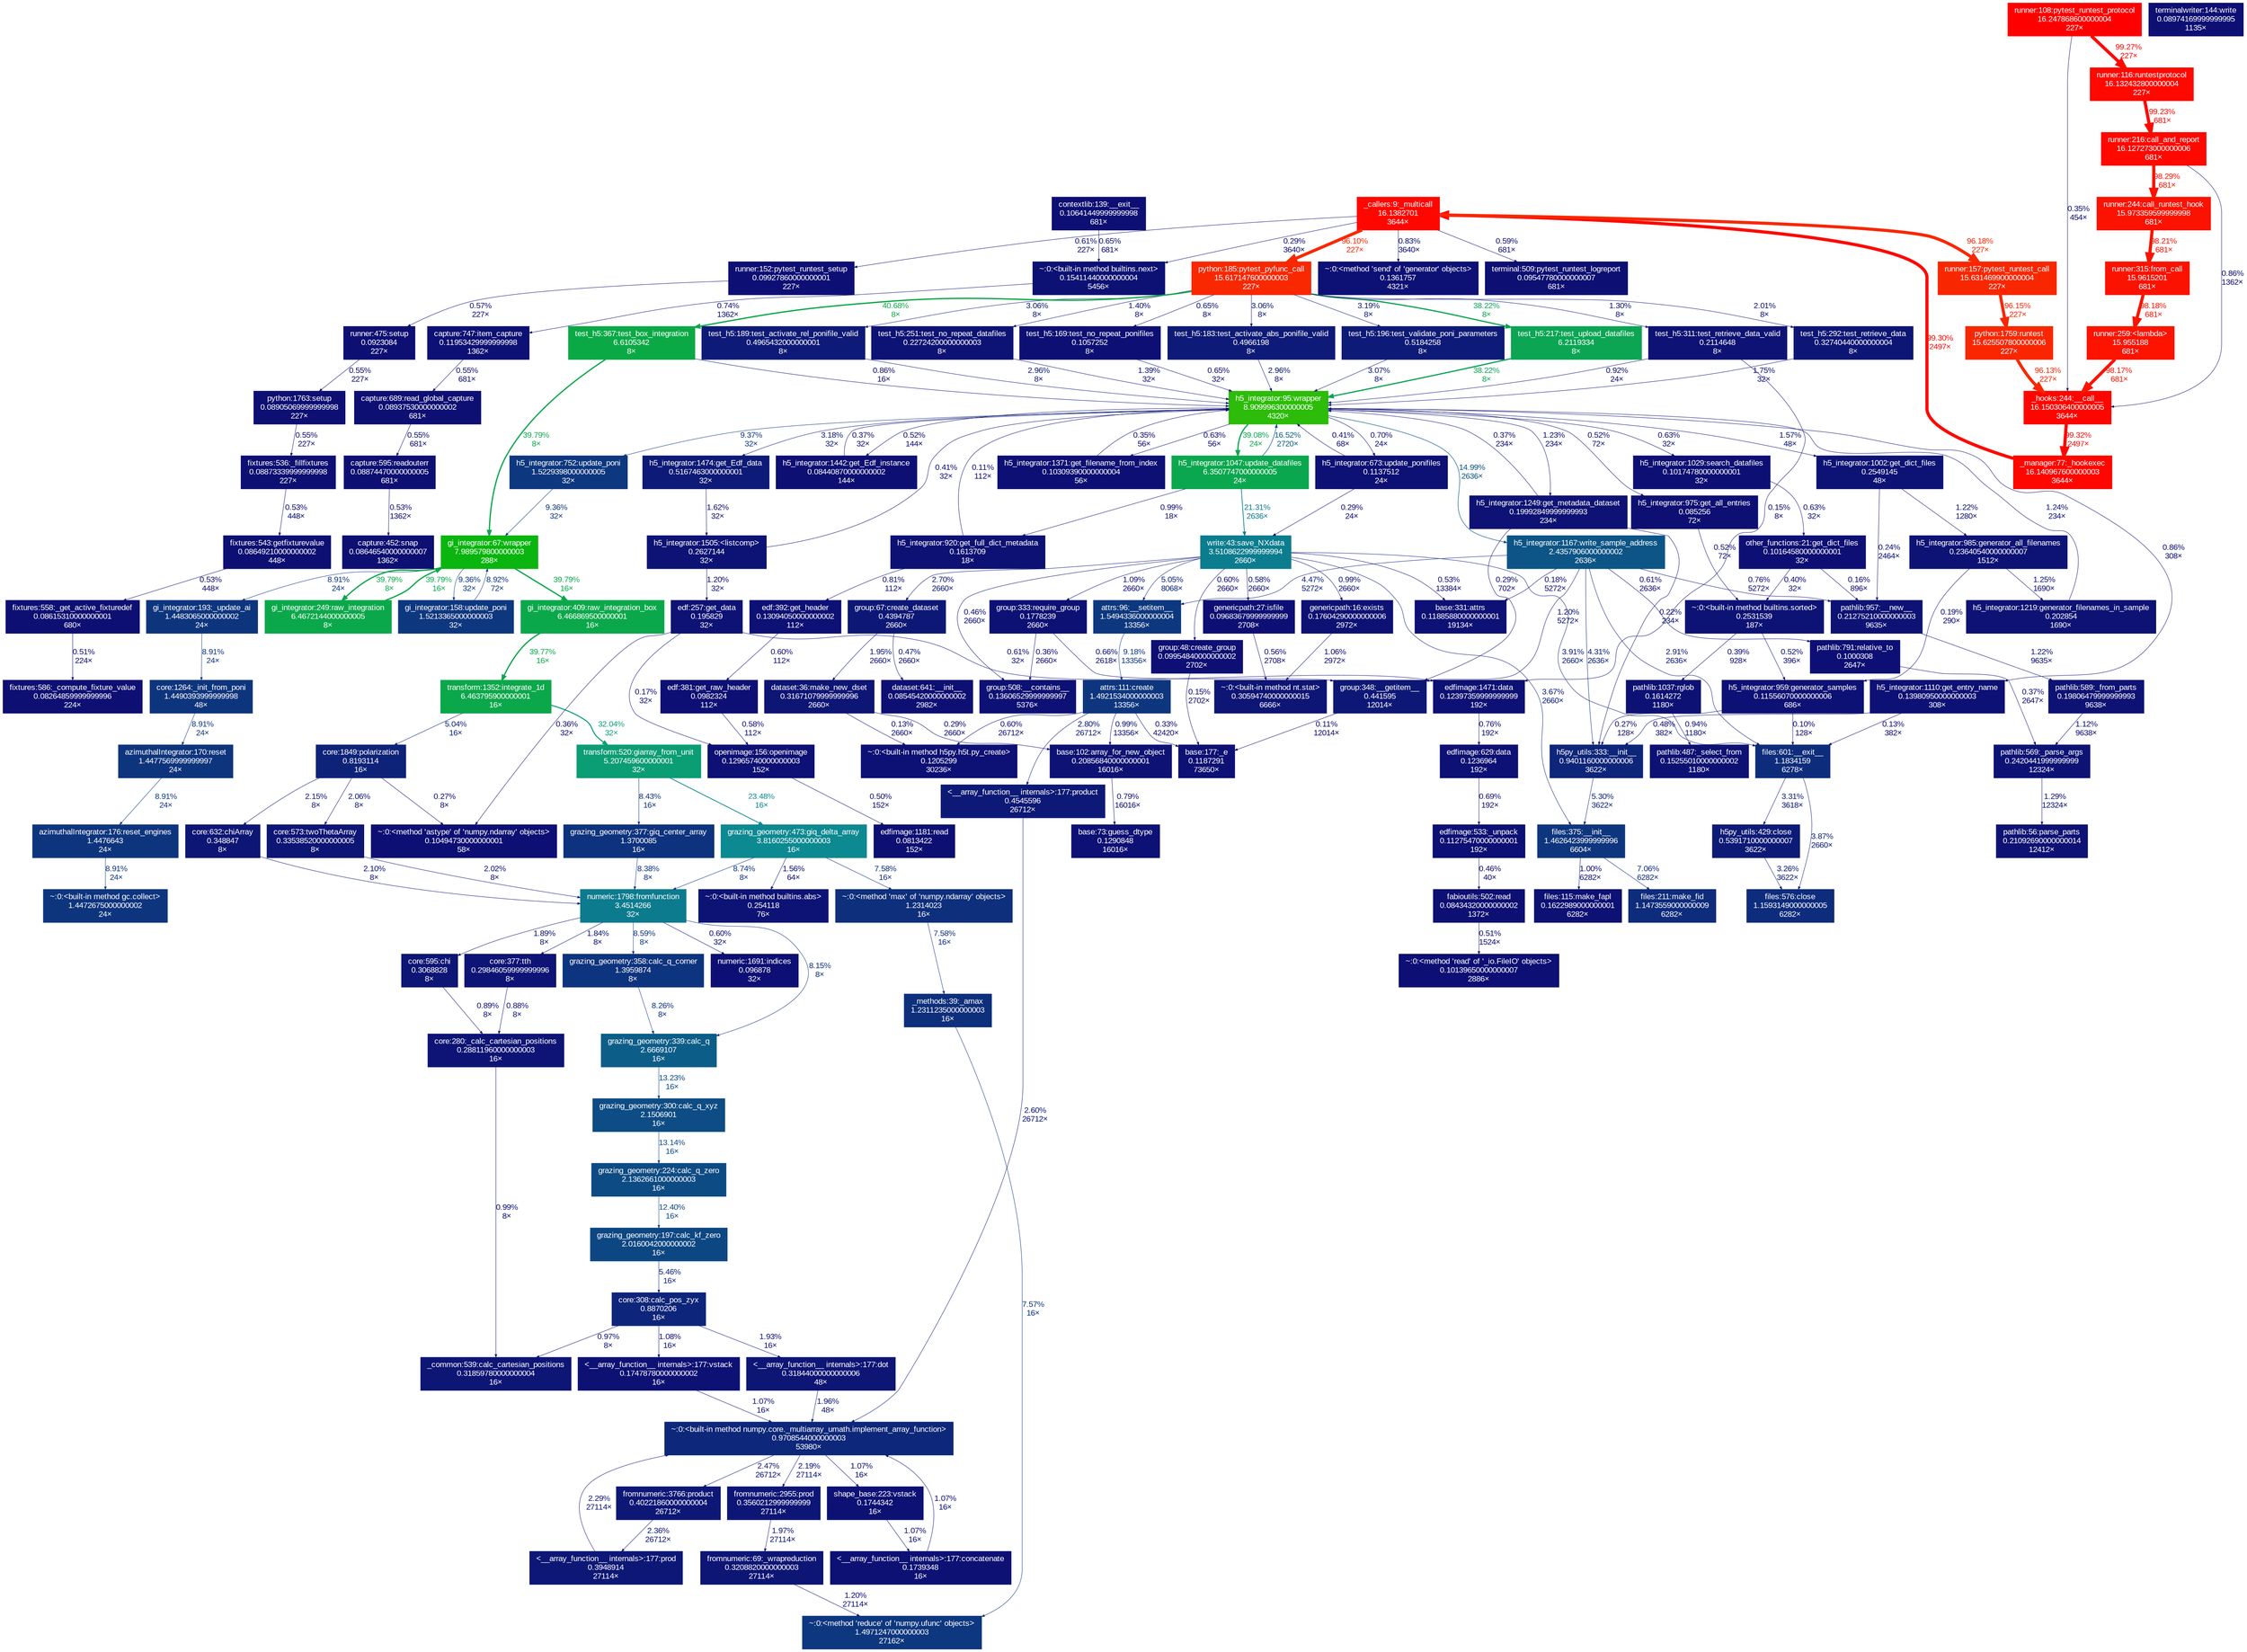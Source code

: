 digraph {
	graph [fontname=Arial, nodesep=0.125, ranksep=0.25];
	node [fontcolor=white, fontname=Arial, height=0, shape=box, style=filled, width=0];
	edge [fontname=Arial];
	66 [color="#0d0f74", fontcolor="#ffffff", fontsize="10.00", label="contextlib:139:__exit__\n0.10641449999999998\n681×", tooltip="C:\\ProgramData\\Anaconda3\\envs\\edgar\\lib\\contextlib.py"];
	66 -> 357 [arrowsize="0.35", color="#0d0f74", fontcolor="#0d0f74", fontsize="10.00", label="0.65%\n681×", labeldistance="0.50", penwidth="0.50"];
	67 [color="#0d1274", fontcolor="#ffffff", fontsize="10.00", label="pathlib:56:parse_parts\n0.21092690000000014\n12412×", tooltip="C:\\ProgramData\\Anaconda3\\envs\\edgar\\lib\\pathlib.py"];
	68 [color="#0d1375", fontcolor="#ffffff", fontsize="10.00", label="pathlib:569:_parse_args\n0.2420441999999999\n12324×", tooltip="C:\\ProgramData\\Anaconda3\\envs\\edgar\\lib\\pathlib.py"];
	68 -> 67 [arrowsize="0.35", color="#0d1274", fontcolor="#0d1274", fontsize="10.00", label="1.29%\n12324×", labeldistance="0.50", penwidth="0.50"];
	69 [color="#0d1174", fontcolor="#ffffff", fontsize="10.00", label="pathlib:1037:rglob\n0.1614272\n1180×", tooltip="C:\\ProgramData\\Anaconda3\\envs\\edgar\\lib\\pathlib.py"];
	69 -> 114 [arrowsize="0.35", color="#0d1174", fontcolor="#0d1174", fontsize="10.00", label="0.94%\n1180×", labeldistance="0.50", penwidth="0.50"];
	76 [color="#0d0f74", fontcolor="#ffffff", fontsize="10.00", label="pathlib:791:relative_to\n0.1000308\n2647×", tooltip="C:\\ProgramData\\Anaconda3\\envs\\edgar\\lib\\pathlib.py"];
	76 -> 68 [arrowsize="0.35", color="#0d0e73", fontcolor="#0d0e73", fontsize="10.00", label="0.37%\n2647×", labeldistance="0.50", penwidth="0.50"];
	80 [color="#ff0000", fontcolor="#ffffff", fontsize="10.00", label="runner:108:pytest_runtest_protocol\n16.247868600000004\n227×", tooltip="C:\\ProgramData\\Anaconda3\\envs\\edgar\\lib\\site-packages\\_pytest\\runner.py"];
	80 -> 229 [arrowsize="0.35", color="#0d0e73", fontcolor="#0d0e73", fontsize="10.00", label="0.35%\n454×", labeldistance="0.50", penwidth="0.50"];
	80 -> 276 [arrowsize="1.00", color="#fe0800", fontcolor="#fe0800", fontsize="10.00", label="99.27%\n227×", labeldistance="3.97", penwidth="3.97"];
	86 [color="#0d1274", fontcolor="#ffffff", fontsize="10.00", label="pathlib:589:_from_parts\n0.19806479999999993\n9638×", tooltip="C:\\ProgramData\\Anaconda3\\envs\\edgar\\lib\\pathlib.py"];
	86 -> 68 [arrowsize="0.35", color="#0d1174", fontcolor="#0d1174", fontsize="10.00", label="1.12%\n9638×", labeldistance="0.50", penwidth="0.50"];
	87 [color="#0d1274", fontcolor="#ffffff", fontsize="10.00", label="pathlib:957:__new__\n0.21275210000000003\n9635×", tooltip="C:\\ProgramData\\Anaconda3\\envs\\edgar\\lib\\pathlib.py"];
	87 -> 86 [arrowsize="0.35", color="#0d1274", fontcolor="#0d1274", fontsize="10.00", label="1.22%\n9635×", labeldistance="0.50", penwidth="0.50"];
	101 [color="#0d1575", fontcolor="#ffffff", fontsize="10.00", label="~:0:<built-in method nt.stat>\n0.30594740000000015\n6666×", tooltip="~"];
	114 [color="#0d1174", fontcolor="#ffffff", fontsize="10.00", label="pathlib:487:_select_from\n0.15255010000000002\n1180×", tooltip="C:\\ProgramData\\Anaconda3\\envs\\edgar\\lib\\pathlib.py"];
	121 [color="#0d1174", fontcolor="#ffffff", fontsize="10.00", label="h5_integrator:920:get_full_dict_metadata\n0.1613709\n18×", tooltip="C:\\Users\\edgar1993a\\Work Folders\\Documents\\Python\\pyxscat\\pyxscat\\h5_integrator.py"];
	121 -> 156 [arrowsize="0.35", color="#0d0d73", fontcolor="#0d0d73", fontsize="10.00", label="0.11%\n112×", labeldistance="0.50", penwidth="0.50"];
	121 -> 482 [arrowsize="0.35", color="#0d1074", fontcolor="#0d1074", fontsize="10.00", label="0.81%\n112×", labeldistance="0.50", penwidth="0.50"];
	124 [color="#0d1a77", fontcolor="#ffffff", fontsize="10.00", label="test_h5:189:test_activate_rel_ponifile_valid\n0.4965432000000001\n8×", tooltip="C:\\Users\\edgar1993a\\Work Folders\\Documents\\Python\\pyxscat\\pyxscat\\test\\test_h5.py"];
	124 -> 156 [arrowsize="0.35", color="#0d1977", fontcolor="#0d1977", fontsize="10.00", label="2.96%\n8×", labeldistance="0.50", penwidth="0.50"];
	125 [color="#0c5586", fontcolor="#ffffff", fontsize="10.00", label="h5_integrator:1167:write_sample_address\n2.4357906000000002\n2636×", tooltip="C:\\Users\\edgar1993a\\Work Folders\\Documents\\Python\\pyxscat\\pyxscat\\h5_integrator.py"];
	125 -> 76 [arrowsize="0.35", color="#0d0f74", fontcolor="#0d0f74", fontsize="10.00", label="0.61%\n2636×", labeldistance="0.50", penwidth="0.50"];
	125 -> 87 [arrowsize="0.35", color="#0d1074", fontcolor="#0d1074", fontsize="10.00", label="0.76%\n5272×", labeldistance="0.50", penwidth="0.50"];
	125 -> 470 [arrowsize="0.35", color="#0d1f78", fontcolor="#0d1f78", fontsize="10.00", label="4.31%\n2636×", labeldistance="0.50", penwidth="0.50"];
	125 -> 584 [arrowsize="0.35", color="#0d1274", fontcolor="#0d1274", fontsize="10.00", label="1.20%\n5272×", labeldistance="0.50", penwidth="0.50"];
	125 -> 663 [arrowsize="0.35", color="#0d0d73", fontcolor="#0d0d73", fontsize="10.00", label="0.18%\n5272×", labeldistance="0.50", penwidth="0.50"];
	125 -> 719 [arrowsize="0.35", color="#0d1976", fontcolor="#0d1976", fontsize="10.00", label="2.91%\n2636×", labeldistance="0.50", penwidth="0.50"];
	125 -> 741 [arrowsize="0.35", color="#0d2078", fontcolor="#0d2078", fontsize="10.00", label="4.47%\n5272×", labeldistance="0.50", penwidth="0.50"];
	130 [color="#0d0f74", fontcolor="#ffffff", fontsize="10.00", label="other_functions:21:get_dict_files\n0.10164580000000001\n32×", tooltip="C:\\Users\\edgar1993a\\Work Folders\\Documents\\Python\\pyxscat\\pyxscat\\other\\other_functions.py"];
	130 -> 87 [arrowsize="0.35", color="#0d0d73", fontcolor="#0d0d73", fontsize="10.00", label="0.16%\n896×", labeldistance="0.50", penwidth="0.50"];
	130 -> 856 [arrowsize="0.35", color="#0d0e73", fontcolor="#0d0e73", fontsize="10.00", label="0.40%\n32×", labeldistance="0.50", penwidth="0.50"];
	131 [color="#0d1375", fontcolor="#ffffff", fontsize="10.00", label="h5_integrator:1002:get_dict_files\n0.2549145\n48×", tooltip="C:\\Users\\edgar1993a\\Work Folders\\Documents\\Python\\pyxscat\\pyxscat\\h5_integrator.py"];
	131 -> 87 [arrowsize="0.35", color="#0d0e73", fontcolor="#0d0e73", fontsize="10.00", label="0.24%\n2464×", labeldistance="0.50", penwidth="0.50"];
	131 -> 752 [arrowsize="0.35", color="#0d1274", fontcolor="#0d1274", fontsize="10.00", label="1.22%\n1280×", labeldistance="0.50", penwidth="0.50"];
	139 [color="#0d1074", fontcolor="#ffffff", fontsize="10.00", label="h5_integrator:1110:get_entry_name\n0.13980950000000003\n308×", tooltip="C:\\Users\\edgar1993a\\Work Folders\\Documents\\Python\\pyxscat\\pyxscat\\h5_integrator.py"];
	139 -> 470 [arrowsize="0.35", color="#0d0f73", fontcolor="#0d0f73", fontsize="10.00", label="0.48%\n382×", labeldistance="0.50", penwidth="0.50"];
	139 -> 719 [arrowsize="0.35", color="#0d0d73", fontcolor="#0d0d73", fontsize="10.00", label="0.13%\n382×", labeldistance="0.50", penwidth="0.50"];
	156 [color="#2cbc09", fontcolor="#ffffff", fontsize="10.00", label="h5_integrator:95:wrapper\n8.909996300000005\n4320×", tooltip="C:\\Users\\edgar1993a\\Work Folders\\Documents\\Python\\pyxscat\\pyxscat\\h5_integrator.py"];
	156 -> 125 [arrowsize="0.39", color="#0c5586", fontcolor="#0c5586", fontsize="10.00", label="14.99%\n2636×", labeldistance="0.60", penwidth="0.60"];
	156 -> 131 [arrowsize="0.35", color="#0d1375", fontcolor="#0d1375", fontsize="10.00", label="1.57%\n48×", labeldistance="0.50", penwidth="0.50"];
	156 -> 139 [arrowsize="0.35", color="#0d1074", fontcolor="#0d1074", fontsize="10.00", label="0.86%\n308×", labeldistance="0.50", penwidth="0.50"];
	156 -> 160 [arrowsize="0.35", color="#0d1074", fontcolor="#0d1074", fontsize="10.00", label="0.70%\n24×", labeldistance="0.50", penwidth="0.50"];
	156 -> 165 [arrowsize="0.63", color="#0ba74f", fontcolor="#0ba74f", fontsize="10.00", label="39.08%\n24×", labeldistance="1.56", penwidth="1.56"];
	156 -> 166 [arrowsize="0.35", color="#0d0f73", fontcolor="#0d0f73", fontsize="10.00", label="0.52%\n144×", labeldistance="0.50", penwidth="0.50"];
	156 -> 167 [arrowsize="0.35", color="#0d1a77", fontcolor="#0d1a77", fontsize="10.00", label="3.18%\n32×", labeldistance="0.50", penwidth="0.50"];
	156 -> 602 [arrowsize="0.35", color="#0d377f", fontcolor="#0d377f", fontsize="10.00", label="9.37%\n32×", labeldistance="0.50", penwidth="0.50"];
	156 -> 610 [arrowsize="0.35", color="#0d0f74", fontcolor="#0d0f74", fontsize="10.00", label="0.63%\n56×", labeldistance="0.50", penwidth="0.50"];
	156 -> 739 [arrowsize="0.35", color="#0d1274", fontcolor="#0d1274", fontsize="10.00", label="1.23%\n234×", labeldistance="0.50", penwidth="0.50"];
	156 -> 754 [arrowsize="0.35", color="#0d0f73", fontcolor="#0d0f73", fontsize="10.00", label="0.52%\n72×", labeldistance="0.50", penwidth="0.50"];
	156 -> 1046 [arrowsize="0.35", color="#0d0f74", fontcolor="#0d0f74", fontsize="10.00", label="0.63%\n32×", labeldistance="0.50", penwidth="0.50"];
	157 [color="#0ab50f", fontcolor="#ffffff", fontsize="10.00", label="gi_integrator:67:wrapper\n7.989579800000003\n288×", tooltip="C:\\Users\\edgar1993a\\Work Folders\\Documents\\Python\\pyxscat\\pyxscat\\gi_integrator.py"];
	157 -> 164 [arrowsize="0.35", color="#0d357e", fontcolor="#0d357e", fontsize="10.00", label="8.91%\n24×", labeldistance="0.50", penwidth="0.50"];
	157 -> 168 [arrowsize="0.63", color="#0ba84b", fontcolor="#0ba84b", fontsize="10.00", label="39.79%\n16×", labeldistance="1.59", penwidth="1.59"];
	157 -> 511 [arrowsize="0.63", color="#0ba84b", fontcolor="#0ba84b", fontsize="10.00", label="39.79%\n8×", labeldistance="1.59", penwidth="1.59"];
	157 -> 776 [arrowsize="0.35", color="#0d377f", fontcolor="#0d377f", fontsize="10.00", label="9.36%\n32×", labeldistance="0.50", penwidth="0.50"];
	160 [color="#0d1074", fontcolor="#ffffff", fontsize="10.00", label="h5_integrator:673:update_ponifiles\n0.1137512\n24×", tooltip="C:\\Users\\edgar1993a\\Work Folders\\Documents\\Python\\pyxscat\\pyxscat\\h5_integrator.py"];
	160 -> 156 [arrowsize="0.35", color="#0d0e73", fontcolor="#0d0e73", fontsize="10.00", label="0.41%\n68×", labeldistance="0.50", penwidth="0.50"];
	160 -> 731 [arrowsize="0.35", color="#0d0e73", fontcolor="#0d0e73", fontsize="10.00", label="0.29%\n24×", labeldistance="0.50", penwidth="0.50"];
	164 [color="#0d357e", fontcolor="#ffffff", fontsize="10.00", label="gi_integrator:193:_update_ai\n1.4483065000000002\n24×", tooltip="C:\\Users\\edgar1993a\\Work Folders\\Documents\\Python\\pyxscat\\pyxscat\\gi_integrator.py"];
	164 -> 769 [arrowsize="0.35", color="#0d357e", fontcolor="#0d357e", fontsize="10.00", label="8.91%\n24×", labeldistance="0.50", penwidth="0.50"];
	165 [color="#0ba74f", fontcolor="#ffffff", fontsize="10.00", label="h5_integrator:1047:update_datafiles\n6.3507747000000005\n24×", tooltip="C:\\Users\\edgar1993a\\Work Folders\\Documents\\Python\\pyxscat\\pyxscat\\h5_integrator.py"];
	165 -> 121 [arrowsize="0.35", color="#0d1174", fontcolor="#0d1174", fontsize="10.00", label="0.99%\n18×", labeldistance="0.50", penwidth="0.50"];
	165 -> 156 [arrowsize="0.41", color="#0c5e88", fontcolor="#0c5e88", fontsize="10.00", label="16.52%\n2720×", labeldistance="0.66", penwidth="0.66"];
	165 -> 731 [arrowsize="0.46", color="#0c7b8f", fontcolor="#0c7b8f", fontsize="10.00", label="21.31%\n2636×", labeldistance="0.85", penwidth="0.85"];
	166 [color="#0d0f73", fontcolor="#ffffff", fontsize="10.00", label="h5_integrator:1442:get_Edf_instance\n0.08440870000000002\n144×", tooltip="C:\\Users\\edgar1993a\\Work Folders\\Documents\\Python\\pyxscat\\pyxscat\\h5_integrator.py"];
	166 -> 156 [arrowsize="0.35", color="#0d0e73", fontcolor="#0d0e73", fontsize="10.00", label="0.37%\n32×", labeldistance="0.50", penwidth="0.50"];
	167 [color="#0d1a77", fontcolor="#ffffff", fontsize="10.00", label="h5_integrator:1474:get_Edf_data\n0.5167463000000001\n32×", tooltip="C:\\Users\\edgar1993a\\Work Folders\\Documents\\Python\\pyxscat\\pyxscat\\h5_integrator.py"];
	167 -> 761 [arrowsize="0.35", color="#0d1375", fontcolor="#0d1375", fontsize="10.00", label="1.62%\n32×", labeldistance="0.50", penwidth="0.50"];
	168 [color="#0ba84b", fontcolor="#ffffff", fontsize="10.00", label="gi_integrator:409:raw_integration_box\n6.466869500000001\n16×", tooltip="C:\\Users\\edgar1993a\\Work Folders\\Documents\\Python\\pyxscat\\pyxscat\\gi_integrator.py"];
	168 -> 537 [arrowsize="0.63", color="#0ba74b", fontcolor="#0ba74b", fontsize="10.00", label="39.77%\n16×", labeldistance="1.59", penwidth="1.59"];
	211 [color="#0d0f73", fontcolor="#ffffff", fontsize="10.00", label="terminalwriter:144:write\n0.08974169999999995\n1135×", tooltip="C:\\ProgramData\\Anaconda3\\envs\\edgar\\lib\\site-packages\\_pytest\\_io\\terminalwriter.py"];
	228 [color="#fe0700", fontcolor="#ffffff", fontsize="10.00", label="_manager:77:_hookexec\n16.140967600000003\n3644×", tooltip="C:\\ProgramData\\Anaconda3\\envs\\edgar\\lib\\site-packages\\pluggy\\_manager.py"];
	228 -> 230 [arrowsize="1.00", color="#fe0700", fontcolor="#fe0700", fontsize="10.00", label="99.30%\n2497×", labeldistance="3.97", penwidth="3.97"];
	229 [color="#fe0600", fontcolor="#ffffff", fontsize="10.00", label="_hooks:244:__call__\n16.150306400000005\n3644×", tooltip="C:\\ProgramData\\Anaconda3\\envs\\edgar\\lib\\site-packages\\pluggy\\_hooks.py"];
	229 -> 228 [arrowsize="1.00", color="#fe0700", fontcolor="#fe0700", fontsize="10.00", label="99.32%\n2497×", labeldistance="3.97", penwidth="3.97"];
	230 [color="#fe0700", fontcolor="#ffffff", fontsize="10.00", label="_callers:9:_multicall\n16.1382701\n3644×", tooltip="C:\\ProgramData\\Anaconda3\\envs\\edgar\\lib\\site-packages\\pluggy\\_callers.py"];
	230 -> 241 [arrowsize="0.35", color="#0d0f73", fontcolor="#0d0f73", fontsize="10.00", label="0.59%\n681×", labeldistance="0.50", penwidth="0.50"];
	230 -> 258 [arrowsize="0.98", color="#f92801", fontcolor="#f92801", fontsize="10.00", label="96.10%\n227×", labeldistance="3.84", penwidth="3.84"];
	230 -> 328 [arrowsize="0.35", color="#0d0f74", fontcolor="#0d0f74", fontsize="10.00", label="0.61%\n227×", labeldistance="0.50", penwidth="0.50"];
	230 -> 329 [arrowsize="0.98", color="#f92701", fontcolor="#f92701", fontsize="10.00", label="96.18%\n227×", labeldistance="3.85", penwidth="3.85"];
	230 -> 357 [arrowsize="0.35", color="#0d0e73", fontcolor="#0d0e73", fontsize="10.00", label="0.29%\n3640×", labeldistance="0.50", penwidth="0.50"];
	230 -> 358 [arrowsize="0.35", color="#0d1074", fontcolor="#0d1074", fontsize="10.00", label="0.83%\n3640×", labeldistance="0.50", penwidth="0.50"];
	238 [color="#fe0800", fontcolor="#ffffff", fontsize="10.00", label="runner:216:call_and_report\n16.127273000000006\n681×", tooltip="C:\\ProgramData\\Anaconda3\\envs\\edgar\\lib\\site-packages\\_pytest\\runner.py"];
	238 -> 229 [arrowsize="0.35", color="#0d1074", fontcolor="#0d1074", fontsize="10.00", label="0.86%\n1362×", labeldistance="0.50", penwidth="0.50"];
	238 -> 277 [arrowsize="0.99", color="#fc1200", fontcolor="#fc1200", fontsize="10.00", label="98.29%\n681×", labeldistance="3.93", penwidth="3.93"];
	239 [color="#fc1300", fontcolor="#ffffff", fontsize="10.00", label="runner:259:<lambda>\n15.955188\n681×", tooltip="C:\\ProgramData\\Anaconda3\\envs\\edgar\\lib\\site-packages\\_pytest\\runner.py"];
	239 -> 229 [arrowsize="0.99", color="#fc1300", fontcolor="#fc1300", fontsize="10.00", label="98.17%\n681×", labeldistance="3.93", penwidth="3.93"];
	240 [color="#f92701", fontcolor="#ffffff", fontsize="10.00", label="python:1759:runtest\n15.625507800000006\n227×", tooltip="C:\\ProgramData\\Anaconda3\\envs\\edgar\\lib\\site-packages\\_pytest\\python.py"];
	240 -> 229 [arrowsize="0.98", color="#f92701", fontcolor="#f92701", fontsize="10.00", label="96.13%\n227×", labeldistance="3.85", penwidth="3.85"];
	241 [color="#0d0f73", fontcolor="#ffffff", fontsize="10.00", label="terminal:509:pytest_runtest_logreport\n0.09547780000000007\n681×", tooltip="C:\\ProgramData\\Anaconda3\\envs\\edgar\\lib\\site-packages\\_pytest\\terminal.py"];
	258 [color="#f92801", fontcolor="#ffffff", fontsize="10.00", label="python:185:pytest_pyfunc_call\n15.617147600000003\n227×", tooltip="C:\\ProgramData\\Anaconda3\\envs\\edgar\\lib\\site-packages\\_pytest\\python.py"];
	258 -> 124 [arrowsize="0.35", color="#0d1a77", fontcolor="#0d1a77", fontsize="10.00", label="3.06%\n8×", labeldistance="0.50", penwidth="0.50"];
	258 -> 461 [arrowsize="0.35", color="#0d1375", fontcolor="#0d1375", fontsize="10.00", label="1.40%\n8×", labeldistance="0.50", penwidth="0.50"];
	258 -> 628 [arrowsize="0.35", color="#0d0f74", fontcolor="#0d0f74", fontsize="10.00", label="0.65%\n8×", labeldistance="0.50", penwidth="0.50"];
	258 -> 749 [arrowsize="0.35", color="#0d1a77", fontcolor="#0d1a77", fontsize="10.00", label="3.06%\n8×", labeldistance="0.50", penwidth="0.50"];
	258 -> 750 [arrowsize="0.35", color="#0d1a77", fontcolor="#0d1a77", fontsize="10.00", label="3.19%\n8×", labeldistance="0.50", penwidth="0.50"];
	258 -> 753 [arrowsize="0.62", color="#0ba554", fontcolor="#0ba554", fontsize="10.00", label="38.22%\n8×", labeldistance="1.53", penwidth="1.53"];
	258 -> 762 [arrowsize="0.35", color="#0d1575", fontcolor="#0d1575", fontsize="10.00", label="2.01%\n8×", labeldistance="0.50", penwidth="0.50"];
	258 -> 763 [arrowsize="0.35", color="#0d1274", fontcolor="#0d1274", fontsize="10.00", label="1.30%\n8×", labeldistance="0.50", penwidth="0.50"];
	258 -> 764 [arrowsize="0.64", color="#0ba946", fontcolor="#0ba946", fontsize="10.00", label="40.68%\n8×", labeldistance="1.63", penwidth="1.63"];
	276 [color="#fe0800", fontcolor="#ffffff", fontsize="10.00", label="runner:116:runtestprotocol\n16.132432800000004\n227×", tooltip="C:\\ProgramData\\Anaconda3\\envs\\edgar\\lib\\site-packages\\_pytest\\runner.py"];
	276 -> 238 [arrowsize="1.00", color="#fe0800", fontcolor="#fe0800", fontsize="10.00", label="99.23%\n681×", labeldistance="3.97", penwidth="3.97"];
	277 [color="#fc1200", fontcolor="#ffffff", fontsize="10.00", label="runner:244:call_runtest_hook\n15.973359599999998\n681×", tooltip="C:\\ProgramData\\Anaconda3\\envs\\edgar\\lib\\site-packages\\_pytest\\runner.py"];
	277 -> 332 [arrowsize="0.99", color="#fc1200", fontcolor="#fc1200", fontsize="10.00", label="98.21%\n681×", labeldistance="3.93", penwidth="3.93"];
	294 [color="#0d0f73", fontcolor="#ffffff", fontsize="10.00", label="runner:475:setup\n0.0923084\n227×", tooltip="C:\\ProgramData\\Anaconda3\\envs\\edgar\\lib\\site-packages\\_pytest\\runner.py"];
	294 -> 319 [arrowsize="0.35", color="#0d0f73", fontcolor="#0d0f73", fontsize="10.00", label="0.55%\n227×", labeldistance="0.50", penwidth="0.50"];
	309 [color="#0d1074", fontcolor="#ffffff", fontsize="10.00", label="capture:747:item_capture\n0.11953429999999998\n1362×", tooltip="C:\\ProgramData\\Anaconda3\\envs\\edgar\\lib\\site-packages\\_pytest\\capture.py"];
	309 -> 354 [arrowsize="0.35", color="#0d0f73", fontcolor="#0d0f73", fontsize="10.00", label="0.55%\n681×", labeldistance="0.50", penwidth="0.50"];
	318 [color="#0d0f73", fontcolor="#ffffff", fontsize="10.00", label="fixtures:536:_fillfixtures\n0.08873339999999998\n227×", tooltip="C:\\ProgramData\\Anaconda3\\envs\\edgar\\lib\\site-packages\\_pytest\\fixtures.py"];
	318 -> 792 [arrowsize="0.35", color="#0d0f73", fontcolor="#0d0f73", fontsize="10.00", label="0.53%\n448×", labeldistance="0.50", penwidth="0.50"];
	319 [color="#0d0f73", fontcolor="#ffffff", fontsize="10.00", label="python:1763:setup\n0.08905069999999998\n227×", tooltip="C:\\ProgramData\\Anaconda3\\envs\\edgar\\lib\\site-packages\\_pytest\\python.py"];
	319 -> 318 [arrowsize="0.35", color="#0d0f73", fontcolor="#0d0f73", fontsize="10.00", label="0.55%\n227×", labeldistance="0.50", penwidth="0.50"];
	328 [color="#0d0f74", fontcolor="#ffffff", fontsize="10.00", label="runner:152:pytest_runtest_setup\n0.09927860000000001\n227×", tooltip="C:\\ProgramData\\Anaconda3\\envs\\edgar\\lib\\site-packages\\_pytest\\runner.py"];
	328 -> 294 [arrowsize="0.35", color="#0d0f73", fontcolor="#0d0f73", fontsize="10.00", label="0.57%\n227×", labeldistance="0.50", penwidth="0.50"];
	329 [color="#f92701", fontcolor="#ffffff", fontsize="10.00", label="runner:157:pytest_runtest_call\n15.631469900000004\n227×", tooltip="C:\\ProgramData\\Anaconda3\\envs\\edgar\\lib\\site-packages\\_pytest\\runner.py"];
	329 -> 240 [arrowsize="0.98", color="#f92701", fontcolor="#f92701", fontsize="10.00", label="96.15%\n227×", labeldistance="3.85", penwidth="3.85"];
	332 [color="#fc1200", fontcolor="#ffffff", fontsize="10.00", label="runner:315:from_call\n15.9615201\n681×", tooltip="C:\\ProgramData\\Anaconda3\\envs\\edgar\\lib\\site-packages\\_pytest\\runner.py"];
	332 -> 239 [arrowsize="0.99", color="#fc1300", fontcolor="#fc1300", fontsize="10.00", label="98.18%\n681×", labeldistance="3.93", penwidth="3.93"];
	346 [color="#0d0f73", fontcolor="#ffffff", fontsize="10.00", label="capture:452:snap\n0.08646540000000007\n1362×", tooltip="C:\\ProgramData\\Anaconda3\\envs\\edgar\\lib\\site-packages\\_pytest\\capture.py"];
	349 [color="#0d0f73", fontcolor="#ffffff", fontsize="10.00", label="capture:595:readouterr\n0.08874470000000005\n681×", tooltip="C:\\ProgramData\\Anaconda3\\envs\\edgar\\lib\\site-packages\\_pytest\\capture.py"];
	349 -> 346 [arrowsize="0.35", color="#0d0f73", fontcolor="#0d0f73", fontsize="10.00", label="0.53%\n1362×", labeldistance="0.50", penwidth="0.50"];
	354 [color="#0d0f73", fontcolor="#ffffff", fontsize="10.00", label="capture:689:read_global_capture\n0.08937530000000002\n681×", tooltip="C:\\ProgramData\\Anaconda3\\envs\\edgar\\lib\\site-packages\\_pytest\\capture.py"];
	354 -> 349 [arrowsize="0.35", color="#0d0f73", fontcolor="#0d0f73", fontsize="10.00", label="0.55%\n681×", labeldistance="0.50", penwidth="0.50"];
	357 [color="#0d1174", fontcolor="#ffffff", fontsize="10.00", label="~:0:<built-in method builtins.next>\n0.15411440000000004\n5456×", tooltip="~"];
	357 -> 309 [arrowsize="0.35", color="#0d1074", fontcolor="#0d1074", fontsize="10.00", label="0.74%\n1362×", labeldistance="0.50", penwidth="0.50"];
	358 [color="#0d1074", fontcolor="#ffffff", fontsize="10.00", label="~:0:<method 'send' of 'generator' objects>\n0.1361757\n4321×", tooltip="~"];
	407 [color="#0d0f74", fontcolor="#ffffff", fontsize="10.00", label="genericpath:27:isfile\n0.09683679999999999\n2708×", tooltip="C:\\ProgramData\\Anaconda3\\envs\\edgar\\lib\\genericpath.py"];
	407 -> 101 [arrowsize="0.35", color="#0d0f73", fontcolor="#0d0f73", fontsize="10.00", label="0.56%\n2708×", labeldistance="0.50", penwidth="0.50"];
	408 [color="#0d1174", fontcolor="#ffffff", fontsize="10.00", label="genericpath:16:exists\n0.17604290000000006\n2972×", tooltip="C:\\ProgramData\\Anaconda3\\envs\\edgar\\lib\\genericpath.py"];
	408 -> 101 [arrowsize="0.35", color="#0d1174", fontcolor="#0d1174", fontsize="10.00", label="1.06%\n2972×", labeldistance="0.50", penwidth="0.50"];
	436 [color="#0d0f74", fontcolor="#ffffff", fontsize="10.00", label="~:0:<method 'read' of '_io.FileIO' objects>\n0.10139650000000007\n2886×", tooltip="~"];
	437 [color="#0d0f73", fontcolor="#ffffff", fontsize="10.00", label="fabioutils:502:read\n0.08434320000000002\n1372×", tooltip="C:\\ProgramData\\Anaconda3\\envs\\edgar\\lib\\site-packages\\fabio\\fabioutils.py"];
	437 -> 436 [arrowsize="0.35", color="#0d0f73", fontcolor="#0d0f73", fontsize="10.00", label="0.51%\n1524×", labeldistance="0.50", penwidth="0.50"];
	441 [color="#0d1074", fontcolor="#ffffff", fontsize="10.00", label="edfimage:533:_unpack\n0.11275470000000001\n192×", tooltip="C:\\ProgramData\\Anaconda3\\envs\\edgar\\lib\\site-packages\\fabio\\edfimage.py"];
	441 -> 437 [arrowsize="0.35", color="#0d0f73", fontcolor="#0d0f73", fontsize="10.00", label="0.46%\n40×", labeldistance="0.50", penwidth="0.50"];
	461 [color="#0d1375", fontcolor="#ffffff", fontsize="10.00", label="test_h5:251:test_no_repeat_datafiles\n0.22724200000000003\n8×", tooltip="C:\\Users\\edgar1993a\\Work Folders\\Documents\\Python\\pyxscat\\pyxscat\\test\\test_h5.py"];
	461 -> 156 [arrowsize="0.35", color="#0d1375", fontcolor="#0d1375", fontsize="10.00", label="1.39%\n32×", labeldistance="0.50", penwidth="0.50"];
	466 [color="#0d1575", fontcolor="#ffffff", fontsize="10.00", label="core:573:twoThetaArray\n0.33538520000000005\n8×", tooltip="C:\\ProgramData\\Anaconda3\\envs\\edgar\\lib\\site-packages\\pyFAI\\geometry\\core.py"];
	466 -> 1107 [arrowsize="0.35", color="#0d1575", fontcolor="#0d1575", fontsize="10.00", label="2.02%\n8×", labeldistance="0.50", penwidth="0.50"];
	467 [color="#0d1675", fontcolor="#ffffff", fontsize="10.00", label="core:632:chiArray\n0.348847\n8×", tooltip="C:\\ProgramData\\Anaconda3\\envs\\edgar\\lib\\site-packages\\pyFAI\\geometry\\core.py"];
	467 -> 1107 [arrowsize="0.35", color="#0d1675", fontcolor="#0d1675", fontsize="10.00", label="2.10%\n8×", labeldistance="0.50", penwidth="0.50"];
	468 [color="#0d2379", fontcolor="#ffffff", fontsize="10.00", label="core:1849:polarization\n0.8193114\n16×", tooltip="C:\\ProgramData\\Anaconda3\\envs\\edgar\\lib\\site-packages\\pyFAI\\geometry\\core.py"];
	468 -> 466 [arrowsize="0.35", color="#0d1575", fontcolor="#0d1575", fontsize="10.00", label="2.06%\n8×", labeldistance="0.50", penwidth="0.50"];
	468 -> 467 [arrowsize="0.35", color="#0d1675", fontcolor="#0d1675", fontsize="10.00", label="2.15%\n8×", labeldistance="0.50", penwidth="0.50"];
	468 -> 1098 [arrowsize="0.35", color="#0d0e73", fontcolor="#0d0e73", fontsize="10.00", label="0.27%\n8×", labeldistance="0.50", penwidth="0.50"];
	470 [color="#0d267a", fontcolor="#ffffff", fontsize="10.00", label="h5py_utils:333:__init__\n0.9401160000000006\n3622×", tooltip="C:\\ProgramData\\Anaconda3\\envs\\edgar\\lib\\site-packages\\silx\\io\\h5py_utils.py"];
	470 -> 566 [arrowsize="0.35", color="#0d247a", fontcolor="#0d247a", fontsize="10.00", label="5.30%\n3622×", labeldistance="0.50", penwidth="0.50"];
	475 [color="#0d357e", fontcolor="#ffffff", fontsize="10.00", label="azimuthalIntegrator:176:reset_engines\n1.4476643\n24×", tooltip="C:\\ProgramData\\Anaconda3\\envs\\edgar\\lib\\site-packages\\pyFAI\\azimuthalIntegrator.py"];
	475 -> 985 [arrowsize="0.35", color="#0d357e", fontcolor="#0d357e", fontsize="10.00", label="8.91%\n24×", labeldistance="0.50", penwidth="0.50"];
	480 [color="#0d1575", fontcolor="#ffffff", fontsize="10.00", label="fromnumeric:69:_wrapreduction\n0.3208820000000003\n27114×", tooltip="C:\\ProgramData\\Anaconda3\\envs\\edgar\\lib\\site-packages\\numpy\\core\\fromnumeric.py"];
	480 -> 806 [arrowsize="0.35", color="#0d1274", fontcolor="#0d1274", fontsize="10.00", label="1.20%\n27114×", labeldistance="0.50", penwidth="0.50"];
	482 [color="#0d1074", fontcolor="#ffffff", fontsize="10.00", label="edf:392:get_header\n0.13094050000000002\n112×", tooltip="C:\\Users\\edgar1993a\\Work Folders\\Documents\\Python\\pyxscat\\pyxscat\\edf.py"];
	482 -> 1035 [arrowsize="0.35", color="#0d0f74", fontcolor="#0d0f74", fontsize="10.00", label="0.60%\n112×", labeldistance="0.50", penwidth="0.50"];
	511 [color="#0ba84b", fontcolor="#ffffff", fontsize="10.00", label="gi_integrator:249:raw_integration\n6.4672144000000005\n8×", tooltip="C:\\Users\\edgar1993a\\Work Folders\\Documents\\Python\\pyxscat\\pyxscat\\gi_integrator.py"];
	511 -> 157 [arrowsize="0.63", color="#0ba84b", fontcolor="#0ba84b", fontsize="10.00", label="39.79%\n16×", labeldistance="1.59", penwidth="1.59"];
	537 [color="#0ba74b", fontcolor="#ffffff", fontsize="10.00", label="transform:1352:integrate_1d\n6.463795900000001\n16×", tooltip="C:\\ProgramData\\Anaconda3\\envs\\edgar\\lib\\site-packages\\pygix\\transform.py"];
	537 -> 468 [arrowsize="0.35", color="#0d2379", fontcolor="#0d2379", fontsize="10.00", label="5.04%\n16×", labeldistance="0.50", penwidth="0.50"];
	537 -> 1163 [arrowsize="0.57", color="#0b9d74", fontcolor="#0b9d74", fontsize="10.00", label="32.04%\n32×", labeldistance="1.28", penwidth="1.28"];
	566 [color="#0d367e", fontcolor="#ffffff", fontsize="10.00", label="files:375:__init__\n1.4626423999999996\n6604×", tooltip="C:\\ProgramData\\Anaconda3\\envs\\edgar\\lib\\site-packages\\h5py\\_hl\\files.py"];
	566 -> 661 [arrowsize="0.35", color="#0d2c7c", fontcolor="#0d2c7c", fontsize="10.00", label="7.06%\n6282×", labeldistance="0.50", penwidth="0.50"];
	566 -> 729 [arrowsize="0.35", color="#0d1174", fontcolor="#0d1174", fontsize="10.00", label="1.00%\n6282×", labeldistance="0.50", penwidth="0.50"];
	580 [color="#0d1074", fontcolor="#ffffff", fontsize="10.00", label="base:73:guess_dtype\n0.1290848\n16016×", tooltip="C:\\ProgramData\\Anaconda3\\envs\\edgar\\lib\\site-packages\\h5py\\_hl\\base.py"];
	581 [color="#0d1274", fontcolor="#ffffff", fontsize="10.00", label="base:102:array_for_new_object\n0.20856840000000001\n16016×", tooltip="C:\\ProgramData\\Anaconda3\\envs\\edgar\\lib\\site-packages\\h5py\\_hl\\base.py"];
	581 -> 580 [arrowsize="0.35", color="#0d1074", fontcolor="#0d1074", fontsize="10.00", label="0.79%\n16016×", labeldistance="0.50", penwidth="0.50"];
	582 [color="#0d1074", fontcolor="#ffffff", fontsize="10.00", label="base:177:_e\n0.1187291\n73650×", tooltip="C:\\ProgramData\\Anaconda3\\envs\\edgar\\lib\\site-packages\\h5py\\_hl\\base.py"];
	584 [color="#0d1876", fontcolor="#ffffff", fontsize="10.00", label="group:348:__getitem__\n0.441595\n12014×", tooltip="C:\\ProgramData\\Anaconda3\\envs\\edgar\\lib\\site-packages\\h5py\\_hl\\group.py"];
	584 -> 582 [arrowsize="0.35", color="#0d0d73", fontcolor="#0d0d73", fontsize="10.00", label="0.11%\n12014×", labeldistance="0.50", penwidth="0.50"];
	585 [color="#0d367f", fontcolor="#ffffff", fontsize="10.00", label="attrs:111:create\n1.4921534000000003\n13356×", tooltip="C:\\ProgramData\\Anaconda3\\envs\\edgar\\lib\\site-packages\\h5py\\_hl\\attrs.py"];
	585 -> 581 [arrowsize="0.35", color="#0d1174", fontcolor="#0d1174", fontsize="10.00", label="0.99%\n13356×", labeldistance="0.50", penwidth="0.50"];
	585 -> 582 [arrowsize="0.35", color="#0d0e73", fontcolor="#0d0e73", fontsize="10.00", label="0.33%\n42420×", labeldistance="0.50", penwidth="0.50"];
	585 -> 704 [arrowsize="0.35", color="#0d1976", fontcolor="#0d1976", fontsize="10.00", label="2.80%\n26712×", labeldistance="0.50", penwidth="0.50"];
	585 -> 823 [arrowsize="0.35", color="#0d0f74", fontcolor="#0d0f74", fontsize="10.00", label="0.60%\n26712×", labeldistance="0.50", penwidth="0.50"];
	596 [color="#0d1575", fontcolor="#ffffff", fontsize="10.00", label="dataset:36:make_new_dset\n0.31671079999999996\n2660×", tooltip="C:\\ProgramData\\Anaconda3\\envs\\edgar\\lib\\site-packages\\h5py\\_hl\\dataset.py"];
	596 -> 581 [arrowsize="0.35", color="#0d0e73", fontcolor="#0d0e73", fontsize="10.00", label="0.29%\n2660×", labeldistance="0.50", penwidth="0.50"];
	596 -> 823 [arrowsize="0.35", color="#0d0d73", fontcolor="#0d0d73", fontsize="10.00", label="0.13%\n2660×", labeldistance="0.50", penwidth="0.50"];
	597 [color="#0d0f73", fontcolor="#ffffff", fontsize="10.00", label="dataset:641:__init__\n0.08545420000000002\n2982×", tooltip="C:\\ProgramData\\Anaconda3\\envs\\edgar\\lib\\site-packages\\h5py\\_hl\\dataset.py"];
	602 [color="#0d377f", fontcolor="#ffffff", fontsize="10.00", label="h5_integrator:752:update_poni\n1.5229398000000005\n32×", tooltip="C:\\Users\\edgar1993a\\Work Folders\\Documents\\Python\\pyxscat\\pyxscat\\h5_integrator.py"];
	602 -> 157 [arrowsize="0.35", color="#0d377f", fontcolor="#0d377f", fontsize="10.00", label="9.36%\n32×", labeldistance="0.50", penwidth="0.50"];
	607 [color="#0d1174", fontcolor="#ffffff", fontsize="10.00", label="group:333:require_group\n0.1778239\n2660×", tooltip="C:\\ProgramData\\Anaconda3\\envs\\edgar\\lib\\site-packages\\h5py\\_hl\\group.py"];
	607 -> 584 [arrowsize="0.35", color="#0d0f74", fontcolor="#0d0f74", fontsize="10.00", label="0.66%\n2618×", labeldistance="0.50", penwidth="0.50"];
	607 -> 665 [arrowsize="0.35", color="#0d0e73", fontcolor="#0d0e73", fontsize="10.00", label="0.36%\n2660×", labeldistance="0.50", penwidth="0.50"];
	609 [color="#0d1074", fontcolor="#ffffff", fontsize="10.00", label="openimage:156:openimage\n0.12965740000000003\n152×", tooltip="C:\\ProgramData\\Anaconda3\\envs\\edgar\\lib\\site-packages\\fabio\\openimage.py"];
	609 -> 1020 [arrowsize="0.35", color="#0d0f73", fontcolor="#0d0f73", fontsize="10.00", label="0.50%\n152×", labeldistance="0.50", penwidth="0.50"];
	610 [color="#0d0f74", fontcolor="#ffffff", fontsize="10.00", label="h5_integrator:1371:get_filename_from_index\n0.10309390000000004\n56×", tooltip="C:\\Users\\edgar1993a\\Work Folders\\Documents\\Python\\pyxscat\\pyxscat\\h5_integrator.py"];
	610 -> 156 [arrowsize="0.35", color="#0d0e73", fontcolor="#0d0e73", fontsize="10.00", label="0.35%\n56×", labeldistance="0.50", penwidth="0.50"];
	612 [color="#0d1174", fontcolor="#ffffff", fontsize="10.00", label="shape_base:223:vstack\n0.1744342\n16×", tooltip="C:\\ProgramData\\Anaconda3\\envs\\edgar\\lib\\site-packages\\numpy\\core\\shape_base.py"];
	612 -> 798 [arrowsize="0.35", color="#0d1174", fontcolor="#0d1174", fontsize="10.00", label="1.07%\n16×", labeldistance="0.50", penwidth="0.50"];
	628 [color="#0d0f74", fontcolor="#ffffff", fontsize="10.00", label="test_h5:169:test_no_repeat_ponifiles\n0.1057252\n8×", tooltip="C:\\Users\\edgar1993a\\Work Folders\\Documents\\Python\\pyxscat\\pyxscat\\test\\test_h5.py"];
	628 -> 156 [arrowsize="0.35", color="#0d0f74", fontcolor="#0d0f74", fontsize="10.00", label="0.65%\n32×", labeldistance="0.50", penwidth="0.50"];
	640 [color="#0d0f74", fontcolor="#ffffff", fontsize="10.00", label="numeric:1691:indices\n0.096878\n32×", tooltip="C:\\ProgramData\\Anaconda3\\envs\\edgar\\lib\\site-packages\\numpy\\core\\numeric.py"];
	661 [color="#0d2c7c", fontcolor="#ffffff", fontsize="10.00", label="files:211:make_fid\n1.1473559000000009\n6282×", tooltip="C:\\ProgramData\\Anaconda3\\envs\\edgar\\lib\\site-packages\\h5py\\_hl\\files.py"];
	663 [color="#0d1074", fontcolor="#ffffff", fontsize="10.00", label="base:331:attrs\n0.11885880000000001\n19134×", tooltip="C:\\ProgramData\\Anaconda3\\envs\\edgar\\lib\\site-packages\\h5py\\_hl\\base.py"];
	664 [color="#0d0f74", fontcolor="#ffffff", fontsize="10.00", label="group:48:create_group\n0.09954840000000002\n2702×", tooltip="C:\\ProgramData\\Anaconda3\\envs\\edgar\\lib\\site-packages\\h5py\\_hl\\group.py"];
	664 -> 582 [arrowsize="0.35", color="#0d0d73", fontcolor="#0d0d73", fontsize="10.00", label="0.15%\n2702×", labeldistance="0.50", penwidth="0.50"];
	665 [color="#0d1074", fontcolor="#ffffff", fontsize="10.00", label="group:508:__contains__\n0.13606529999999997\n5376×", tooltip="C:\\ProgramData\\Anaconda3\\envs\\edgar\\lib\\site-packages\\h5py\\_hl\\group.py"];
	669 [color="#0d0f73", fontcolor="#ffffff", fontsize="10.00", label="fixtures:586:_compute_fixture_value\n0.08264859999999996\n224×", tooltip="C:\\ProgramData\\Anaconda3\\envs\\edgar\\lib\\site-packages\\_pytest\\fixtures.py"];
	697 [color="#0d337e", fontcolor="#ffffff", fontsize="10.00", label="grazing_geometry:377:giq_center_array\n1.3700085\n16×", tooltip="C:\\ProgramData\\Anaconda3\\envs\\edgar\\lib\\site-packages\\pygix\\grazing_geometry.py"];
	697 -> 1107 [arrowsize="0.35", color="#0d327e", fontcolor="#0d327e", fontsize="10.00", label="8.38%\n8×", labeldistance="0.50", penwidth="0.50"];
	698 [color="#0c8991", fontcolor="#ffffff", fontsize="10.00", label="grazing_geometry:473:giq_delta_array\n3.8160255000000003\n16×", tooltip="C:\\ProgramData\\Anaconda3\\envs\\edgar\\lib\\site-packages\\pygix\\grazing_geometry.py"];
	698 -> 1107 [arrowsize="0.35", color="#0d347e", fontcolor="#0d347e", fontsize="10.00", label="8.74%\n8×", labeldistance="0.50", penwidth="0.50"];
	698 -> 1112 [arrowsize="0.35", color="#0d2f7c", fontcolor="#0d2f7c", fontsize="10.00", label="7.58%\n16×", labeldistance="0.50", penwidth="0.50"];
	698 -> 1198 [arrowsize="0.35", color="#0d1375", fontcolor="#0d1375", fontsize="10.00", label="1.56%\n64×", labeldistance="0.50", penwidth="0.50"];
	701 [color="#0d1676", fontcolor="#ffffff", fontsize="10.00", label="fromnumeric:2955:prod\n0.3560212999999999\n27114×", tooltip="C:\\ProgramData\\Anaconda3\\envs\\edgar\\lib\\site-packages\\numpy\\core\\fromnumeric.py"];
	701 -> 480 [arrowsize="0.35", color="#0d1575", fontcolor="#0d1575", fontsize="10.00", label="1.97%\n27114×", labeldistance="0.50", penwidth="0.50"];
	703 [color="#0d1776", fontcolor="#ffffff", fontsize="10.00", label="<__array_function__ internals>:177:prod\n0.3948914\n27114×", tooltip="<__array_function__ internals>"];
	703 -> 705 [arrowsize="0.35", color="#0d1676", fontcolor="#0d1676", fontsize="10.00", label="2.29%\n27114×", labeldistance="0.50", penwidth="0.50"];
	704 [color="#0d1976", fontcolor="#ffffff", fontsize="10.00", label="<__array_function__ internals>:177:product\n0.4545596\n26712×", tooltip="<__array_function__ internals>"];
	704 -> 705 [arrowsize="0.35", color="#0d1876", fontcolor="#0d1876", fontsize="10.00", label="2.60%\n26712×", labeldistance="0.50", penwidth="0.50"];
	705 [color="#0d277a", fontcolor="#ffffff", fontsize="10.00", label="~:0:<built-in method numpy.core._multiarray_umath.implement_array_function>\n0.9708544000000003\n53980×", tooltip="~"];
	705 -> 612 [arrowsize="0.35", color="#0d1174", fontcolor="#0d1174", fontsize="10.00", label="1.07%\n16×", labeldistance="0.50", penwidth="0.50"];
	705 -> 701 [arrowsize="0.35", color="#0d1676", fontcolor="#0d1676", fontsize="10.00", label="2.19%\n27114×", labeldistance="0.50", penwidth="0.50"];
	705 -> 706 [arrowsize="0.35", color="#0d1776", fontcolor="#0d1776", fontsize="10.00", label="2.47%\n26712×", labeldistance="0.50", penwidth="0.50"];
	706 [color="#0d1776", fontcolor="#ffffff", fontsize="10.00", label="fromnumeric:3766:product\n0.40221860000000004\n26712×", tooltip="C:\\ProgramData\\Anaconda3\\envs\\edgar\\lib\\site-packages\\numpy\\core\\fromnumeric.py"];
	706 -> 703 [arrowsize="0.35", color="#0d1776", fontcolor="#0d1776", fontsize="10.00", label="2.36%\n26712×", labeldistance="0.50", penwidth="0.50"];
	715 [color="#0d1876", fontcolor="#ffffff", fontsize="10.00", label="group:67:create_dataset\n0.4394787\n2660×", tooltip="C:\\ProgramData\\Anaconda3\\envs\\edgar\\lib\\site-packages\\h5py\\_hl\\group.py"];
	715 -> 596 [arrowsize="0.35", color="#0d1575", fontcolor="#0d1575", fontsize="10.00", label="1.95%\n2660×", labeldistance="0.50", penwidth="0.50"];
	715 -> 597 [arrowsize="0.35", color="#0d0f73", fontcolor="#0d0f73", fontsize="10.00", label="0.47%\n2660×", labeldistance="0.50", penwidth="0.50"];
	718 [color="#0d2c7c", fontcolor="#ffffff", fontsize="10.00", label="files:576:close\n1.1593149000000005\n6282×", tooltip="C:\\ProgramData\\Anaconda3\\envs\\edgar\\lib\\site-packages\\h5py\\_hl\\files.py"];
	719 [color="#0d2d7c", fontcolor="#ffffff", fontsize="10.00", label="files:601:__exit__\n1.1834159\n6278×", tooltip="C:\\ProgramData\\Anaconda3\\envs\\edgar\\lib\\site-packages\\h5py\\_hl\\files.py"];
	719 -> 718 [arrowsize="0.35", color="#0d1d78", fontcolor="#0d1d78", fontsize="10.00", label="3.87%\n2660×", labeldistance="0.50", penwidth="0.50"];
	719 -> 732 [arrowsize="0.35", color="#0d1b77", fontcolor="#0d1b77", fontsize="10.00", label="3.31%\n3618×", labeldistance="0.50", penwidth="0.50"];
	729 [color="#0d1174", fontcolor="#ffffff", fontsize="10.00", label="files:115:make_fapl\n0.1622989000000001\n6282×", tooltip="C:\\ProgramData\\Anaconda3\\envs\\edgar\\lib\\site-packages\\h5py\\_hl\\files.py"];
	731 [color="#0c7d8f", fontcolor="#ffffff", fontsize="10.00", label="write:43:save_NXdata\n3.5108622999999994\n2660×", tooltip="C:\\ProgramData\\Anaconda3\\envs\\edgar\\lib\\site-packages\\silx\\io\\nxdata\\write.py"];
	731 -> 407 [arrowsize="0.35", color="#0d0f73", fontcolor="#0d0f73", fontsize="10.00", label="0.58%\n2660×", labeldistance="0.50", penwidth="0.50"];
	731 -> 408 [arrowsize="0.35", color="#0d1174", fontcolor="#0d1174", fontsize="10.00", label="0.99%\n2660×", labeldistance="0.50", penwidth="0.50"];
	731 -> 566 [arrowsize="0.35", color="#0d1c77", fontcolor="#0d1c77", fontsize="10.00", label="3.67%\n2660×", labeldistance="0.50", penwidth="0.50"];
	731 -> 607 [arrowsize="0.35", color="#0d1174", fontcolor="#0d1174", fontsize="10.00", label="1.09%\n2660×", labeldistance="0.50", penwidth="0.50"];
	731 -> 663 [arrowsize="0.35", color="#0d0f73", fontcolor="#0d0f73", fontsize="10.00", label="0.53%\n13384×", labeldistance="0.50", penwidth="0.50"];
	731 -> 664 [arrowsize="0.35", color="#0d0f74", fontcolor="#0d0f74", fontsize="10.00", label="0.60%\n2660×", labeldistance="0.50", penwidth="0.50"];
	731 -> 665 [arrowsize="0.35", color="#0d0f73", fontcolor="#0d0f73", fontsize="10.00", label="0.46%\n2660×", labeldistance="0.50", penwidth="0.50"];
	731 -> 715 [arrowsize="0.35", color="#0d1876", fontcolor="#0d1876", fontsize="10.00", label="2.70%\n2660×", labeldistance="0.50", penwidth="0.50"];
	731 -> 719 [arrowsize="0.35", color="#0d1d78", fontcolor="#0d1d78", fontsize="10.00", label="3.91%\n2660×", labeldistance="0.50", penwidth="0.50"];
	731 -> 741 [arrowsize="0.35", color="#0d2379", fontcolor="#0d2379", fontsize="10.00", label="5.05%\n8068×", labeldistance="0.50", penwidth="0.50"];
	732 [color="#0d1b77", fontcolor="#ffffff", fontsize="10.00", label="h5py_utils:429:close\n0.5391710000000007\n3622×", tooltip="C:\\ProgramData\\Anaconda3\\envs\\edgar\\lib\\site-packages\\silx\\io\\h5py_utils.py"];
	732 -> 718 [arrowsize="0.35", color="#0d1b77", fontcolor="#0d1b77", fontsize="10.00", label="3.26%\n3622×", labeldistance="0.50", penwidth="0.50"];
	737 [color="#0d1074", fontcolor="#ffffff", fontsize="10.00", label="h5_integrator:959:generator_samples\n0.11556070000000006\n686×", tooltip="C:\\Users\\edgar1993a\\Work Folders\\Documents\\Python\\pyxscat\\pyxscat\\h5_integrator.py"];
	737 -> 470 [arrowsize="0.35", color="#0d0e73", fontcolor="#0d0e73", fontsize="10.00", label="0.27%\n128×", labeldistance="0.50", penwidth="0.50"];
	737 -> 719 [arrowsize="0.35", color="#0d0d73", fontcolor="#0d0d73", fontsize="10.00", label="0.10%\n128×", labeldistance="0.50", penwidth="0.50"];
	739 [color="#0d1274", fontcolor="#ffffff", fontsize="10.00", label="h5_integrator:1249:get_metadata_dataset\n0.19992849999999993\n234×", tooltip="C:\\Users\\edgar1993a\\Work Folders\\Documents\\Python\\pyxscat\\pyxscat\\h5_integrator.py"];
	739 -> 156 [arrowsize="0.35", color="#0d0e73", fontcolor="#0d0e73", fontsize="10.00", label="0.37%\n234×", labeldistance="0.50", penwidth="0.50"];
	739 -> 470 [arrowsize="0.35", color="#0d0e73", fontcolor="#0d0e73", fontsize="10.00", label="0.22%\n234×", labeldistance="0.50", penwidth="0.50"];
	739 -> 584 [arrowsize="0.35", color="#0d0e73", fontcolor="#0d0e73", fontsize="10.00", label="0.29%\n702×", labeldistance="0.50", penwidth="0.50"];
	741 [color="#0d387f", fontcolor="#ffffff", fontsize="10.00", label="attrs:96:__setitem__\n1.5494336000000004\n13356×", tooltip="C:\\ProgramData\\Anaconda3\\envs\\edgar\\lib\\site-packages\\h5py\\_hl\\attrs.py"];
	741 -> 585 [arrowsize="0.35", color="#0d367f", fontcolor="#0d367f", fontsize="10.00", label="9.18%\n13356×", labeldistance="0.50", penwidth="0.50"];
	749 [color="#0d1a77", fontcolor="#ffffff", fontsize="10.00", label="test_h5:183:test_activate_abs_ponifile_valid\n0.4966198\n8×", tooltip="C:\\Users\\edgar1993a\\Work Folders\\Documents\\Python\\pyxscat\\pyxscat\\test\\test_h5.py"];
	749 -> 156 [arrowsize="0.35", color="#0d1977", fontcolor="#0d1977", fontsize="10.00", label="2.96%\n8×", labeldistance="0.50", penwidth="0.50"];
	750 [color="#0d1a77", fontcolor="#ffffff", fontsize="10.00", label="test_h5:196:test_validate_poni_parameters\n0.5184258\n8×", tooltip="C:\\Users\\edgar1993a\\Work Folders\\Documents\\Python\\pyxscat\\pyxscat\\test\\test_h5.py"];
	750 -> 156 [arrowsize="0.35", color="#0d1a77", fontcolor="#0d1a77", fontsize="10.00", label="3.07%\n8×", labeldistance="0.50", penwidth="0.50"];
	752 [color="#0d1375", fontcolor="#ffffff", fontsize="10.00", label="h5_integrator:985:generator_all_filenames\n0.23640540000000007\n1512×", tooltip="C:\\Users\\edgar1993a\\Work Folders\\Documents\\Python\\pyxscat\\pyxscat\\h5_integrator.py"];
	752 -> 737 [arrowsize="0.35", color="#0d0e73", fontcolor="#0d0e73", fontsize="10.00", label="0.19%\n290×", labeldistance="0.50", penwidth="0.50"];
	752 -> 758 [arrowsize="0.35", color="#0d1274", fontcolor="#0d1274", fontsize="10.00", label="1.25%\n1690×", labeldistance="0.50", penwidth="0.50"];
	753 [color="#0ba554", fontcolor="#ffffff", fontsize="10.00", label="test_h5:217:test_upload_datafiles\n6.2119334\n8×", tooltip="C:\\Users\\edgar1993a\\Work Folders\\Documents\\Python\\pyxscat\\pyxscat\\test\\test_h5.py"];
	753 -> 156 [arrowsize="0.62", color="#0ba554", fontcolor="#0ba554", fontsize="10.00", label="38.22%\n8×", labeldistance="1.53", penwidth="1.53"];
	754 [color="#0d0f73", fontcolor="#ffffff", fontsize="10.00", label="h5_integrator:975:get_all_entries\n0.085256\n72×", tooltip="C:\\Users\\edgar1993a\\Work Folders\\Documents\\Python\\pyxscat\\pyxscat\\h5_integrator.py"];
	754 -> 856 [arrowsize="0.35", color="#0d0f73", fontcolor="#0d0f73", fontsize="10.00", label="0.52%\n72×", labeldistance="0.50", penwidth="0.50"];
	758 [color="#0d1274", fontcolor="#ffffff", fontsize="10.00", label="h5_integrator:1219:generator_filenames_in_sample\n0.202854\n1690×", tooltip="C:\\Users\\edgar1993a\\Work Folders\\Documents\\Python\\pyxscat\\pyxscat\\h5_integrator.py"];
	758 -> 156 [arrowsize="0.35", color="#0d1274", fontcolor="#0d1274", fontsize="10.00", label="1.24%\n234×", labeldistance="0.50", penwidth="0.50"];
	761 [color="#0d1375", fontcolor="#ffffff", fontsize="10.00", label="h5_integrator:1505:<listcomp>\n0.2627144\n32×", tooltip="C:\\Users\\edgar1993a\\Work Folders\\Documents\\Python\\pyxscat\\pyxscat\\h5_integrator.py"];
	761 -> 156 [arrowsize="0.35", color="#0d0e73", fontcolor="#0d0e73", fontsize="10.00", label="0.41%\n32×", labeldistance="0.50", penwidth="0.50"];
	761 -> 1036 [arrowsize="0.35", color="#0d1274", fontcolor="#0d1274", fontsize="10.00", label="1.20%\n32×", labeldistance="0.50", penwidth="0.50"];
	762 [color="#0d1575", fontcolor="#ffffff", fontsize="10.00", label="test_h5:292:test_retrieve_data\n0.32740440000000004\n8×", tooltip="C:\\Users\\edgar1993a\\Work Folders\\Documents\\Python\\pyxscat\\pyxscat\\test\\test_h5.py"];
	762 -> 156 [arrowsize="0.35", color="#0d1475", fontcolor="#0d1475", fontsize="10.00", label="1.75%\n32×", labeldistance="0.50", penwidth="0.50"];
	763 [color="#0d1274", fontcolor="#ffffff", fontsize="10.00", label="test_h5:311:test_retrieve_data_valid\n0.2114648\n8×", tooltip="C:\\Users\\edgar1993a\\Work Folders\\Documents\\Python\\pyxscat\\pyxscat\\test\\test_h5.py"];
	763 -> 156 [arrowsize="0.35", color="#0d1174", fontcolor="#0d1174", fontsize="10.00", label="0.92%\n24×", labeldistance="0.50", penwidth="0.50"];
	763 -> 1041 [arrowsize="0.35", color="#0d0d73", fontcolor="#0d0d73", fontsize="10.00", label="0.15%\n8×", labeldistance="0.50", penwidth="0.50"];
	764 [color="#0ba946", fontcolor="#ffffff", fontsize="10.00", label="test_h5:367:test_box_integration\n6.6105342\n8×", tooltip="C:\\Users\\edgar1993a\\Work Folders\\Documents\\Python\\pyxscat\\pyxscat\\test\\test_h5.py"];
	764 -> 156 [arrowsize="0.35", color="#0d1074", fontcolor="#0d1074", fontsize="10.00", label="0.86%\n16×", labeldistance="0.50", penwidth="0.50"];
	764 -> 157 [arrowsize="0.63", color="#0ba84b", fontcolor="#0ba84b", fontsize="10.00", label="39.79%\n8×", labeldistance="1.59", penwidth="1.59"];
	769 [color="#0d357e", fontcolor="#ffffff", fontsize="10.00", label="core:1264:_init_from_poni\n1.4490393999999998\n48×", tooltip="C:\\ProgramData\\Anaconda3\\envs\\edgar\\lib\\site-packages\\pyFAI\\geometry\\core.py"];
	769 -> 773 [arrowsize="0.35", color="#0d357e", fontcolor="#0d357e", fontsize="10.00", label="8.91%\n24×", labeldistance="0.50", penwidth="0.50"];
	773 [color="#0d357e", fontcolor="#ffffff", fontsize="10.00", label="azimuthalIntegrator:170:reset\n1.4477569999999997\n24×", tooltip="C:\\ProgramData\\Anaconda3\\envs\\edgar\\lib\\site-packages\\pyFAI\\azimuthalIntegrator.py"];
	773 -> 475 [arrowsize="0.35", color="#0d357e", fontcolor="#0d357e", fontsize="10.00", label="8.91%\n24×", labeldistance="0.50", penwidth="0.50"];
	776 [color="#0d377f", fontcolor="#ffffff", fontsize="10.00", label="gi_integrator:158:update_poni\n1.5213365000000003\n32×", tooltip="C:\\Users\\edgar1993a\\Work Folders\\Documents\\Python\\pyxscat\\pyxscat\\gi_integrator.py"];
	776 -> 157 [arrowsize="0.35", color="#0d357e", fontcolor="#0d357e", fontsize="10.00", label="8.92%\n72×", labeldistance="0.50", penwidth="0.50"];
	787 [color="#0d0f73", fontcolor="#ffffff", fontsize="10.00", label="fixtures:558:_get_active_fixturedef\n0.08615310000000001\n680×", tooltip="C:\\ProgramData\\Anaconda3\\envs\\edgar\\lib\\site-packages\\_pytest\\fixtures.py"];
	787 -> 669 [arrowsize="0.35", color="#0d0f73", fontcolor="#0d0f73", fontsize="10.00", label="0.51%\n224×", labeldistance="0.50", penwidth="0.50"];
	792 [color="#0d0f73", fontcolor="#ffffff", fontsize="10.00", label="fixtures:543:getfixturevalue\n0.08649210000000002\n448×", tooltip="C:\\ProgramData\\Anaconda3\\envs\\edgar\\lib\\site-packages\\_pytest\\fixtures.py"];
	792 -> 787 [arrowsize="0.35", color="#0d0f73", fontcolor="#0d0f73", fontsize="10.00", label="0.53%\n448×", labeldistance="0.50", penwidth="0.50"];
	798 [color="#0d1174", fontcolor="#ffffff", fontsize="10.00", label="<__array_function__ internals>:177:concatenate\n0.1739348\n16×", tooltip="<__array_function__ internals>"];
	798 -> 705 [arrowsize="0.35", color="#0d1174", fontcolor="#0d1174", fontsize="10.00", label="1.07%\n16×", labeldistance="0.50", penwidth="0.50"];
	801 [color="#0d1575", fontcolor="#ffffff", fontsize="10.00", label="<__array_function__ internals>:177:dot\n0.31844000000000006\n48×", tooltip="<__array_function__ internals>"];
	801 -> 705 [arrowsize="0.35", color="#0d1575", fontcolor="#0d1575", fontsize="10.00", label="1.96%\n48×", labeldistance="0.50", penwidth="0.50"];
	804 [color="#0d1174", fontcolor="#ffffff", fontsize="10.00", label="<__array_function__ internals>:177:vstack\n0.17478780000000002\n16×", tooltip="<__array_function__ internals>"];
	804 -> 705 [arrowsize="0.35", color="#0d1174", fontcolor="#0d1174", fontsize="10.00", label="1.07%\n16×", labeldistance="0.50", penwidth="0.50"];
	806 [color="#0d377f", fontcolor="#ffffff", fontsize="10.00", label="~:0:<method 'reduce' of 'numpy.ufunc' objects>\n1.4971247000000003\n27162×", tooltip="~"];
	808 [color="#0d2f7c", fontcolor="#ffffff", fontsize="10.00", label="_methods:39:_amax\n1.2311235000000003\n16×", tooltip="C:\\ProgramData\\Anaconda3\\envs\\edgar\\lib\\site-packages\\numpy\\core\\_methods.py"];
	808 -> 806 [arrowsize="0.35", color="#0d2f7c", fontcolor="#0d2f7c", fontsize="10.00", label="7.57%\n16×", labeldistance="0.50", penwidth="0.50"];
	823 [color="#0d1074", fontcolor="#ffffff", fontsize="10.00", label="~:0:<built-in method h5py.h5t.py_create>\n0.1205299\n30236×", tooltip="~"];
	837 [color="#0d257a", fontcolor="#ffffff", fontsize="10.00", label="core:308:calc_pos_zyx\n0.8870206\n16×", tooltip="C:\\ProgramData\\Anaconda3\\envs\\edgar\\lib\\site-packages\\pyFAI\\geometry\\core.py"];
	837 -> 801 [arrowsize="0.35", color="#0d1575", fontcolor="#0d1575", fontsize="10.00", label="1.93%\n16×", labeldistance="0.50", penwidth="0.50"];
	837 -> 804 [arrowsize="0.35", color="#0d1174", fontcolor="#0d1174", fontsize="10.00", label="1.08%\n16×", labeldistance="0.50", penwidth="0.50"];
	837 -> 1204 [arrowsize="0.35", color="#0d1174", fontcolor="#0d1174", fontsize="10.00", label="0.97%\n8×", labeldistance="0.50", penwidth="0.50"];
	856 [color="#0d1375", fontcolor="#ffffff", fontsize="10.00", label="~:0:<built-in method builtins.sorted>\n0.2531539\n187×", tooltip="~"];
	856 -> 69 [arrowsize="0.35", color="#0d0e73", fontcolor="#0d0e73", fontsize="10.00", label="0.39%\n928×", labeldistance="0.50", penwidth="0.50"];
	856 -> 737 [arrowsize="0.35", color="#0d0f73", fontcolor="#0d0f73", fontsize="10.00", label="0.52%\n396×", labeldistance="0.50", penwidth="0.50"];
	985 [color="#0d357e", fontcolor="#ffffff", fontsize="10.00", label="~:0:<built-in method gc.collect>\n1.4472675000000002\n24×", tooltip="~"];
	1020 [color="#0d0f73", fontcolor="#ffffff", fontsize="10.00", label="edfimage:1181:read\n0.0813422\n152×", tooltip="C:\\ProgramData\\Anaconda3\\envs\\edgar\\lib\\site-packages\\fabio\\edfimage.py"];
	1035 [color="#0d0f74", fontcolor="#ffffff", fontsize="10.00", label="edf:381:get_raw_header\n0.0982324\n112×", tooltip="C:\\Users\\edgar1993a\\Work Folders\\Documents\\Python\\pyxscat\\pyxscat\\edf.py"];
	1035 -> 609 [arrowsize="0.35", color="#0d0f73", fontcolor="#0d0f73", fontsize="10.00", label="0.58%\n112×", labeldistance="0.50", penwidth="0.50"];
	1036 [color="#0d1274", fontcolor="#ffffff", fontsize="10.00", label="edf:257:get_data\n0.195829\n32×", tooltip="C:\\Users\\edgar1993a\\Work Folders\\Documents\\Python\\pyxscat\\pyxscat\\edf.py"];
	1036 -> 609 [arrowsize="0.35", color="#0d0d73", fontcolor="#0d0d73", fontsize="10.00", label="0.17%\n32×", labeldistance="0.50", penwidth="0.50"];
	1036 -> 1041 [arrowsize="0.35", color="#0d0f74", fontcolor="#0d0f74", fontsize="10.00", label="0.61%\n32×", labeldistance="0.50", penwidth="0.50"];
	1036 -> 1098 [arrowsize="0.35", color="#0d0e73", fontcolor="#0d0e73", fontsize="10.00", label="0.36%\n32×", labeldistance="0.50", penwidth="0.50"];
	1040 [color="#0d1074", fontcolor="#ffffff", fontsize="10.00", label="edfimage:629:data\n0.1236964\n192×", tooltip="C:\\ProgramData\\Anaconda3\\envs\\edgar\\lib\\site-packages\\fabio\\edfimage.py"];
	1040 -> 441 [arrowsize="0.35", color="#0d1074", fontcolor="#0d1074", fontsize="10.00", label="0.69%\n192×", labeldistance="0.50", penwidth="0.50"];
	1041 [color="#0d1074", fontcolor="#ffffff", fontsize="10.00", label="edfimage:1471:data\n0.12397359999999999\n192×", tooltip="C:\\ProgramData\\Anaconda3\\envs\\edgar\\lib\\site-packages\\fabio\\edfimage.py"];
	1041 -> 1040 [arrowsize="0.35", color="#0d1074", fontcolor="#0d1074", fontsize="10.00", label="0.76%\n192×", labeldistance="0.50", penwidth="0.50"];
	1046 [color="#0d0f74", fontcolor="#ffffff", fontsize="10.00", label="h5_integrator:1029:search_datafiles\n0.10174780000000001\n32×", tooltip="C:\\Users\\edgar1993a\\Work Folders\\Documents\\Python\\pyxscat\\pyxscat\\h5_integrator.py"];
	1046 -> 130 [arrowsize="0.35", color="#0d0f74", fontcolor="#0d0f74", fontsize="10.00", label="0.63%\n32×", labeldistance="0.50", penwidth="0.50"];
	1098 [color="#0d0f74", fontcolor="#ffffff", fontsize="10.00", label="~:0:<method 'astype' of 'numpy.ndarray' objects>\n0.10494730000000001\n58×", tooltip="~"];
	1107 [color="#0c7b8e", fontcolor="#ffffff", fontsize="10.00", label="numeric:1798:fromfunction\n3.4514266\n32×", tooltip="C:\\ProgramData\\Anaconda3\\envs\\edgar\\lib\\site-packages\\numpy\\core\\numeric.py"];
	1107 -> 640 [arrowsize="0.35", color="#0d0f74", fontcolor="#0d0f74", fontsize="10.00", label="0.60%\n32×", labeldistance="0.50", penwidth="0.50"];
	1107 -> 1173 [arrowsize="0.35", color="#0d317d", fontcolor="#0d317d", fontsize="10.00", label="8.15%\n8×", labeldistance="0.50", penwidth="0.50"];
	1107 -> 1174 [arrowsize="0.35", color="#0d347e", fontcolor="#0d347e", fontsize="10.00", label="8.59%\n8×", labeldistance="0.50", penwidth="0.50"];
	1107 -> 1179 [arrowsize="0.35", color="#0d1475", fontcolor="#0d1475", fontsize="10.00", label="1.84%\n8×", labeldistance="0.50", penwidth="0.50"];
	1107 -> 1180 [arrowsize="0.35", color="#0d1575", fontcolor="#0d1575", fontsize="10.00", label="1.89%\n8×", labeldistance="0.50", penwidth="0.50"];
	1112 [color="#0d2f7c", fontcolor="#ffffff", fontsize="10.00", label="~:0:<method 'max' of 'numpy.ndarray' objects>\n1.2314023\n16×", tooltip="~"];
	1112 -> 808 [arrowsize="0.35", color="#0d2f7c", fontcolor="#0d2f7c", fontsize="10.00", label="7.58%\n16×", labeldistance="0.50", penwidth="0.50"];
	1161 [color="#0d1475", fontcolor="#ffffff", fontsize="10.00", label="core:280:_calc_cartesian_positions\n0.28811960000000003\n16×", tooltip="C:\\ProgramData\\Anaconda3\\envs\\edgar\\lib\\site-packages\\pyFAI\\geometry\\core.py"];
	1161 -> 1204 [arrowsize="0.35", color="#0d1174", fontcolor="#0d1174", fontsize="10.00", label="0.99%\n8×", labeldistance="0.50", penwidth="0.50"];
	1163 [color="#0b9d74", fontcolor="#ffffff", fontsize="10.00", label="transform:520:giarray_from_unit\n5.207459600000001\n32×", tooltip="C:\\ProgramData\\Anaconda3\\envs\\edgar\\lib\\site-packages\\pygix\\transform.py"];
	1163 -> 697 [arrowsize="0.35", color="#0d337e", fontcolor="#0d337e", fontsize="10.00", label="8.43%\n16×", labeldistance="0.50", penwidth="0.50"];
	1163 -> 698 [arrowsize="0.48", color="#0c8991", fontcolor="#0c8991", fontsize="10.00", label="23.48%\n16×", labeldistance="0.94", penwidth="0.94"];
	1169 [color="#0d4783", fontcolor="#ffffff", fontsize="10.00", label="grazing_geometry:197:calc_kf_zero\n2.0160042000000002\n16×", tooltip="C:\\ProgramData\\Anaconda3\\envs\\edgar\\lib\\site-packages\\pygix\\grazing_geometry.py"];
	1169 -> 837 [arrowsize="0.35", color="#0d257a", fontcolor="#0d257a", fontsize="10.00", label="5.46%\n16×", labeldistance="0.50", penwidth="0.50"];
	1170 [color="#0d4b84", fontcolor="#ffffff", fontsize="10.00", label="grazing_geometry:224:calc_q_zero\n2.1362661000000003\n16×", tooltip="C:\\ProgramData\\Anaconda3\\envs\\edgar\\lib\\site-packages\\pygix\\grazing_geometry.py"];
	1170 -> 1169 [arrowsize="0.35", color="#0d4783", fontcolor="#0d4783", fontsize="10.00", label="12.40%\n16×", labeldistance="0.50", penwidth="0.50"];
	1171 [color="#0d4c84", fontcolor="#ffffff", fontsize="10.00", label="grazing_geometry:300:calc_q_xyz\n2.1506901\n16×", tooltip="C:\\ProgramData\\Anaconda3\\envs\\edgar\\lib\\site-packages\\pygix\\grazing_geometry.py"];
	1171 -> 1170 [arrowsize="0.36", color="#0d4b84", fontcolor="#0d4b84", fontsize="10.00", label="13.14%\n16×", labeldistance="0.53", penwidth="0.53"];
	1173 [color="#0c5e88", fontcolor="#ffffff", fontsize="10.00", label="grazing_geometry:339:calc_q\n2.6669107\n16×", tooltip="C:\\ProgramData\\Anaconda3\\envs\\edgar\\lib\\site-packages\\pygix\\grazing_geometry.py"];
	1173 -> 1171 [arrowsize="0.36", color="#0d4c84", fontcolor="#0d4c84", fontsize="10.00", label="13.23%\n16×", labeldistance="0.53", penwidth="0.53"];
	1174 [color="#0d347e", fontcolor="#ffffff", fontsize="10.00", label="grazing_geometry:358:calc_q_corner\n1.3959874\n8×", tooltip="C:\\ProgramData\\Anaconda3\\envs\\edgar\\lib\\site-packages\\pygix\\grazing_geometry.py"];
	1174 -> 1173 [arrowsize="0.35", color="#0d327d", fontcolor="#0d327d", fontsize="10.00", label="8.26%\n8×", labeldistance="0.50", penwidth="0.50"];
	1179 [color="#0d1475", fontcolor="#ffffff", fontsize="10.00", label="core:377:tth\n0.29846059999999996\n8×", tooltip="C:\\ProgramData\\Anaconda3\\envs\\edgar\\lib\\site-packages\\pyFAI\\geometry\\core.py"];
	1179 -> 1161 [arrowsize="0.35", color="#0d1074", fontcolor="#0d1074", fontsize="10.00", label="0.88%\n8×", labeldistance="0.50", penwidth="0.50"];
	1180 [color="#0d1575", fontcolor="#ffffff", fontsize="10.00", label="core:595:chi\n0.3068828\n8×", tooltip="C:\\ProgramData\\Anaconda3\\envs\\edgar\\lib\\site-packages\\pyFAI\\geometry\\core.py"];
	1180 -> 1161 [arrowsize="0.35", color="#0d1074", fontcolor="#0d1074", fontsize="10.00", label="0.89%\n8×", labeldistance="0.50", penwidth="0.50"];
	1198 [color="#0d1375", fontcolor="#ffffff", fontsize="10.00", label="~:0:<built-in method builtins.abs>\n0.254118\n76×", tooltip="~"];
	1204 [color="#0d1575", fontcolor="#ffffff", fontsize="10.00", label="_common:539:calc_cartesian_positions\n0.31859780000000004\n16×", tooltip="C:\\ProgramData\\Anaconda3\\envs\\edgar\\lib\\site-packages\\pyFAI\\detectors\\_common.py"];
}
